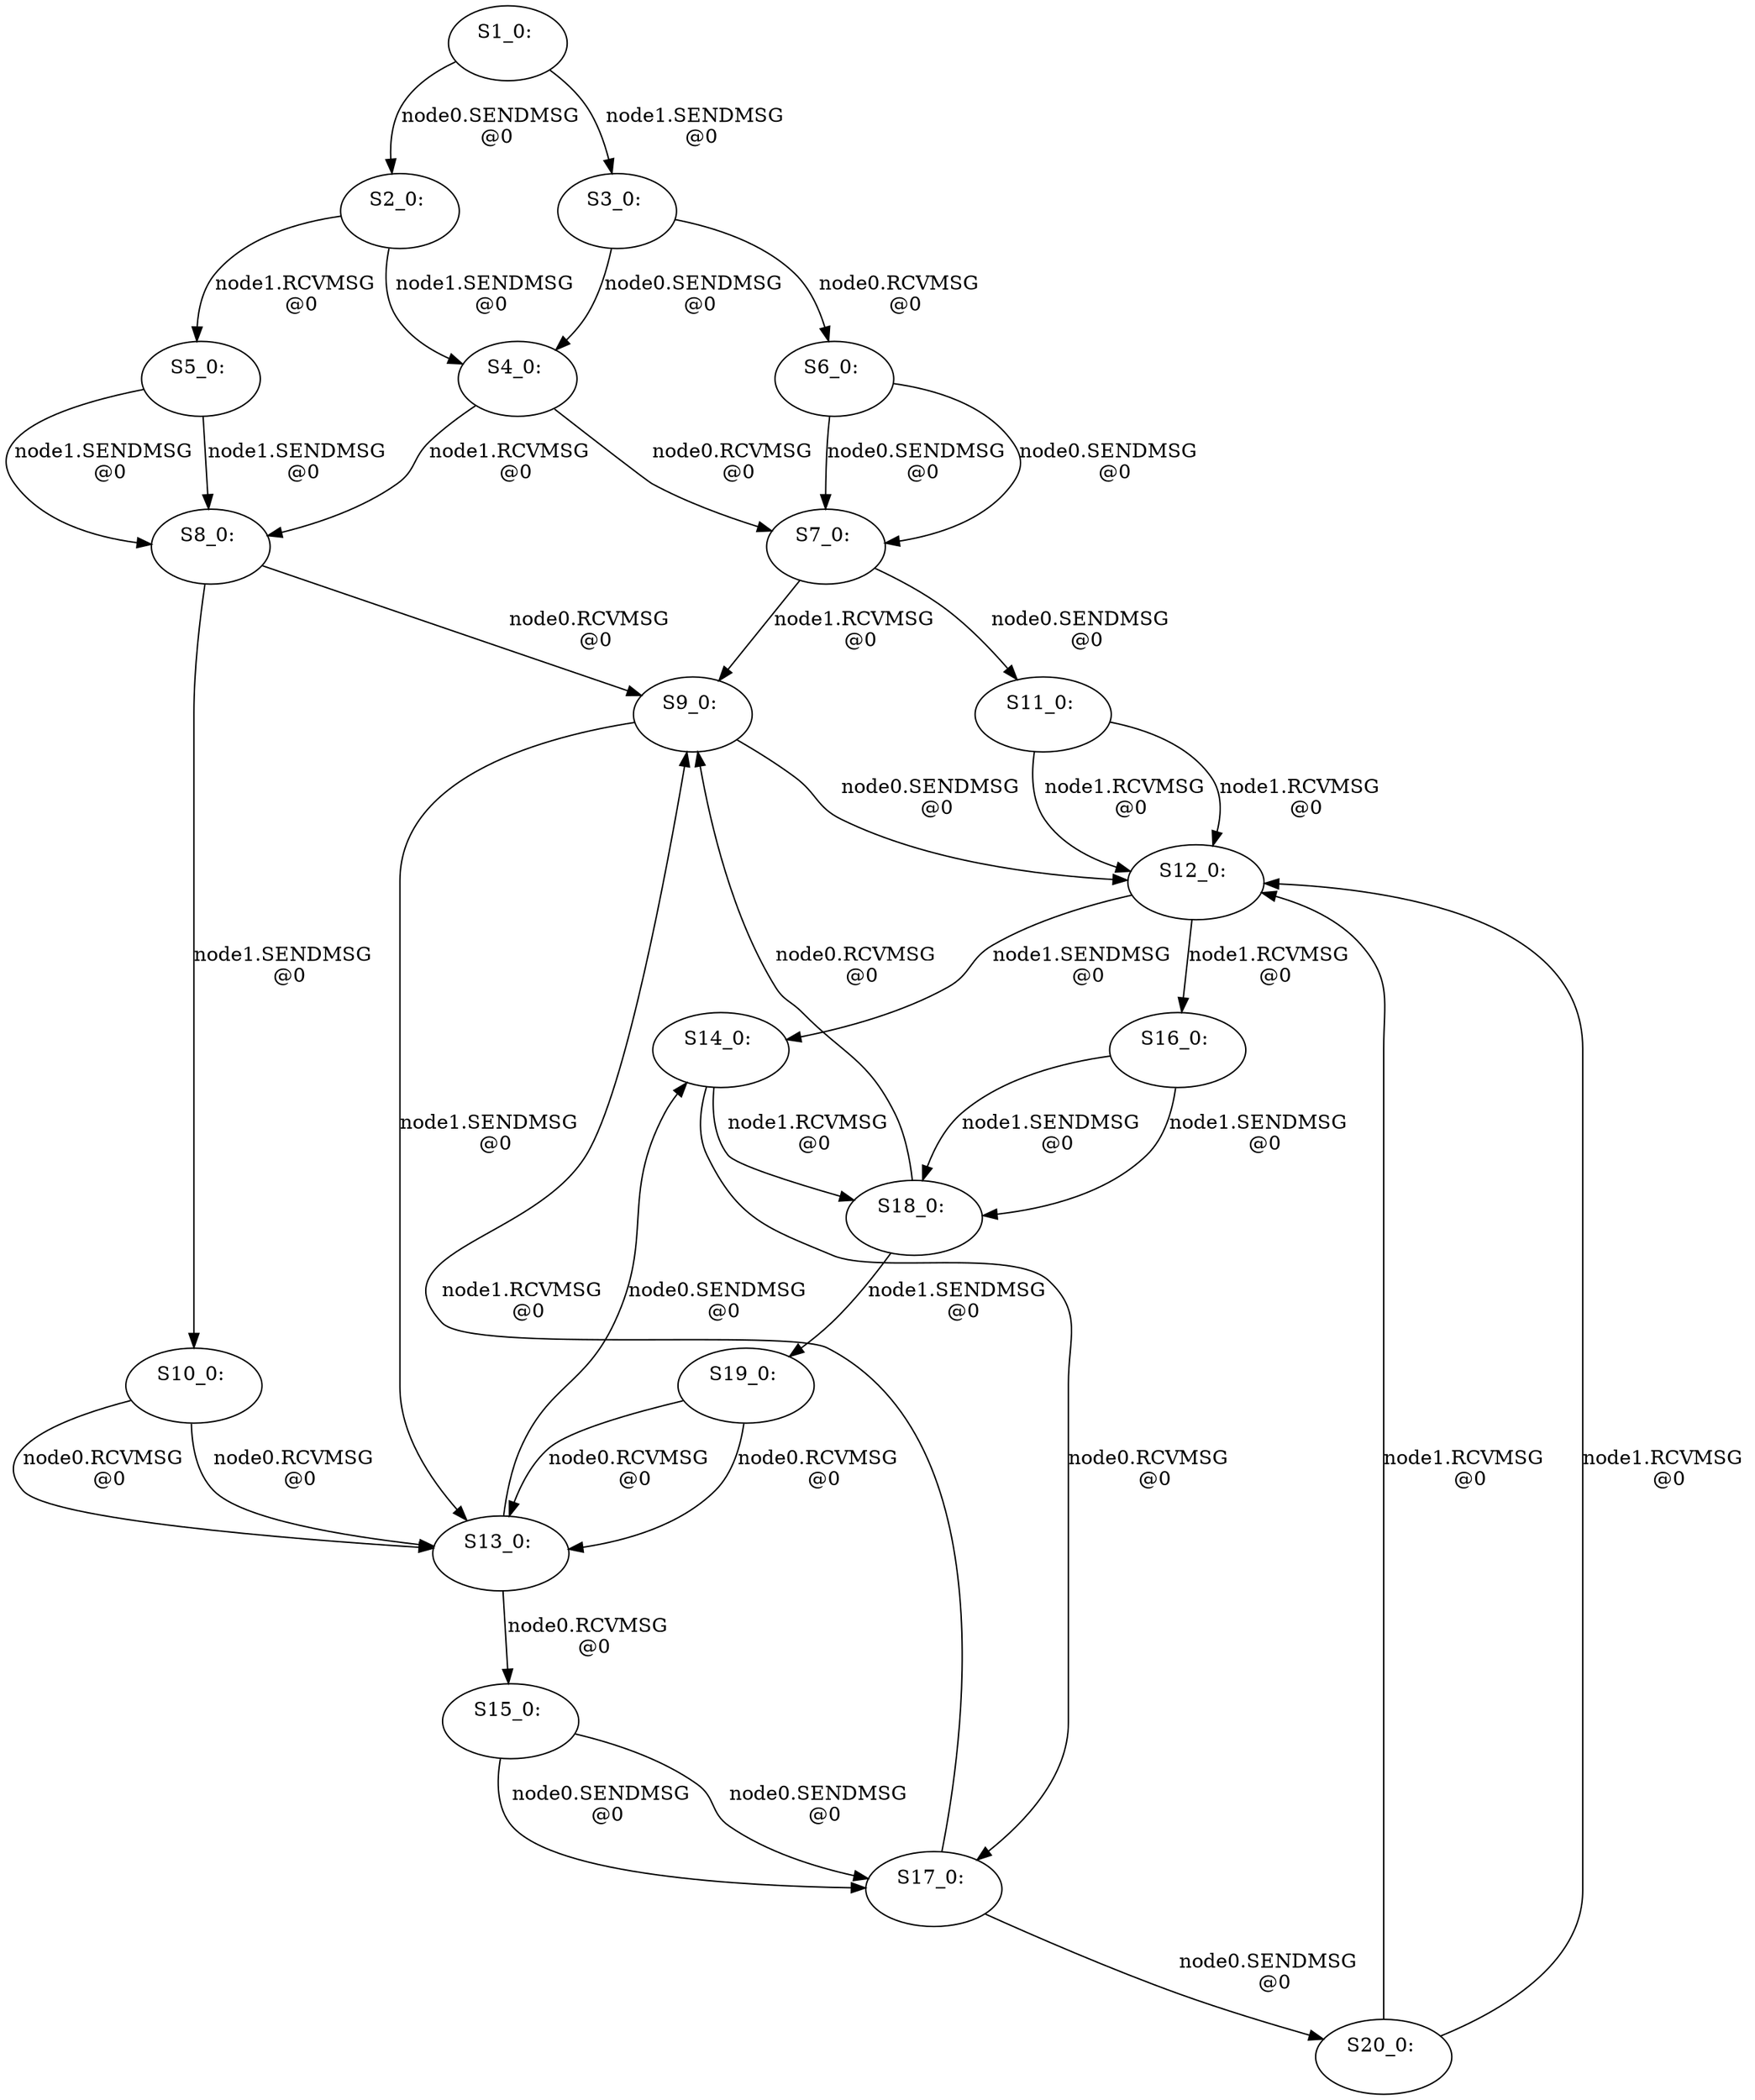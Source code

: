 digraph html {
S1_0[label="S1_0: \n "];
S2_0[label="S2_0: \n "];
S1_0 -> S2_0[label="node0.SENDMSG \n @0"];
S3_0[label="S3_0: \n "];
S1_0 -> S3_0[label="node1.SENDMSG \n @0"];
S4_0[label="S4_0: \n "];
S2_0 -> S4_0[label="node1.SENDMSG \n @0"];
S5_0[label="S5_0: \n "];
S2_0 -> S5_0[label="node1.RCVMSG \n @0"];
S3_0 -> S4_0[label="node0.SENDMSG \n @0"];
S6_0[label="S6_0: \n "];
S3_0 -> S6_0[label="node0.RCVMSG \n @0"];
S7_0[label="S7_0: \n "];
S4_0 -> S7_0[label="node0.RCVMSG \n @0"];
S8_0[label="S8_0: \n "];
S4_0 -> S8_0[label="node1.RCVMSG \n @0"];
S5_0 -> S8_0[label="node1.SENDMSG \n @0"];
S5_0 -> S8_0[label="node1.SENDMSG \n @0"];
S6_0 -> S7_0[label="node0.SENDMSG \n @0"];
S6_0 -> S7_0[label="node0.SENDMSG \n @0"];
S9_0[label="S9_0: \n "];
S8_0 -> S9_0[label="node0.RCVMSG \n @0"];
S10_0[label="S10_0: \n "];
S8_0 -> S10_0[label="node1.SENDMSG \n @0"];
S11_0[label="S11_0: \n "];
S7_0 -> S11_0[label="node0.SENDMSG \n @0"];
S7_0 -> S9_0[label="node1.RCVMSG \n @0"];
S12_0[label="S12_0: \n "];
S9_0 -> S12_0[label="node0.SENDMSG \n @0"];
S13_0[label="S13_0: \n "];
S9_0 -> S13_0[label="node1.SENDMSG \n @0"];
S10_0 -> S13_0[label="node0.RCVMSG \n @0"];
S10_0 -> S13_0[label="node0.RCVMSG \n @0"];
S11_0 -> S12_0[label="node1.RCVMSG \n @0"];
S11_0 -> S12_0[label="node1.RCVMSG \n @0"];
S14_0[label="S14_0: \n "];
S13_0 -> S14_0[label="node0.SENDMSG \n @0"];
S15_0[label="S15_0: \n "];
S13_0 -> S15_0[label="node0.RCVMSG \n @0"];
S12_0 -> S14_0[label="node1.SENDMSG \n @0"];
S16_0[label="S16_0: \n "];
S12_0 -> S16_0[label="node1.RCVMSG \n @0"];
S17_0[label="S17_0: \n "];
S14_0 -> S17_0[label="node0.RCVMSG \n @0"];
S18_0[label="S18_0: \n "];
S14_0 -> S18_0[label="node1.RCVMSG \n @0"];
S15_0 -> S17_0[label="node0.SENDMSG \n @0"];
S15_0 -> S17_0[label="node0.SENDMSG \n @0"];
S16_0 -> S18_0[label="node1.SENDMSG \n @0"];
S16_0 -> S18_0[label="node1.SENDMSG \n @0"];
S18_0 -> S9_0[label="node0.RCVMSG \n @0"];
S19_0[label="S19_0: \n "];
S18_0 -> S19_0[label="node1.SENDMSG \n @0"];
S20_0[label="S20_0: \n "];
S17_0 -> S20_0[label="node0.SENDMSG \n @0"];
S17_0 -> S9_0[label="node1.RCVMSG \n @0"];
S19_0 -> S13_0[label="node0.RCVMSG \n @0"];
S19_0 -> S13_0[label="node0.RCVMSG \n @0"];
S20_0 -> S12_0[label="node1.RCVMSG \n @0"];
S20_0 -> S12_0[label="node1.RCVMSG \n @0"];
}
